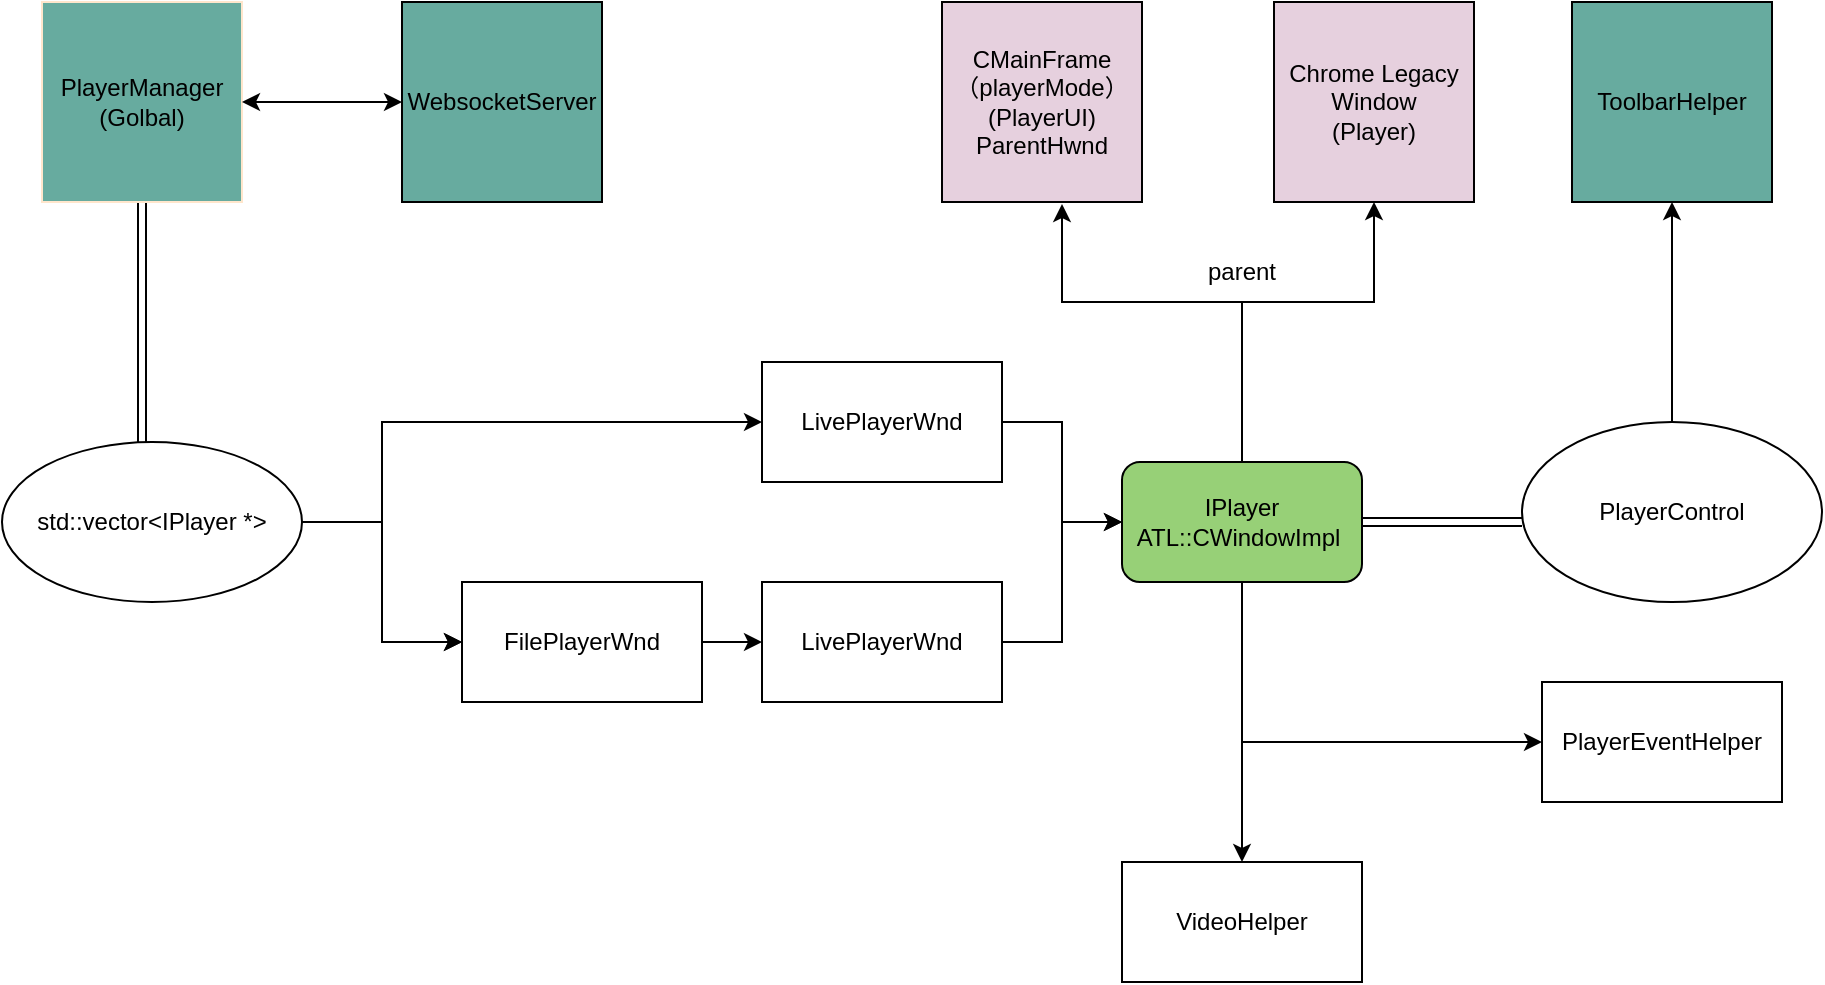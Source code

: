 <mxfile version="26.2.14">
  <diagram name="第 1 页" id="tOgoO4D5vRtlMnHQdVaz">
    <mxGraphModel dx="1426" dy="751" grid="1" gridSize="10" guides="1" tooltips="1" connect="1" arrows="1" fold="1" page="1" pageScale="1" pageWidth="827" pageHeight="1169" math="0" shadow="0">
      <root>
        <mxCell id="0" />
        <mxCell id="1" parent="0" />
        <mxCell id="REG8_7wBMsoRXyQNgOD0-12" style="edgeStyle=orthogonalEdgeStyle;rounded=0;orthogonalLoop=1;jettySize=auto;html=1;shape=link;" edge="1" parent="1" source="REG8_7wBMsoRXyQNgOD0-1" target="REG8_7wBMsoRXyQNgOD0-3">
          <mxGeometry relative="1" as="geometry">
            <Array as="points">
              <mxPoint x="80" y="200" />
              <mxPoint x="80" y="200" />
            </Array>
          </mxGeometry>
        </mxCell>
        <mxCell id="REG8_7wBMsoRXyQNgOD0-1" value="PlayerManager&lt;div&gt;(Golbal&lt;span style=&quot;background-color: transparent; color: light-dark(rgb(0, 0, 0), rgb(255, 255, 255));&quot;&gt;)&lt;/span&gt;&lt;/div&gt;" style="whiteSpace=wrap;html=1;aspect=fixed;strokeColor=#FFE6CC;fillColor=#67AB9F;" vertex="1" parent="1">
          <mxGeometry x="30" y="10" width="100" height="100" as="geometry" />
        </mxCell>
        <mxCell id="REG8_7wBMsoRXyQNgOD0-13" value="" style="edgeStyle=orthogonalEdgeStyle;rounded=0;orthogonalLoop=1;jettySize=auto;html=1;" edge="1" parent="1" source="REG8_7wBMsoRXyQNgOD0-3" target="REG8_7wBMsoRXyQNgOD0-7">
          <mxGeometry relative="1" as="geometry" />
        </mxCell>
        <mxCell id="REG8_7wBMsoRXyQNgOD0-14" value="" style="edgeStyle=orthogonalEdgeStyle;rounded=0;orthogonalLoop=1;jettySize=auto;html=1;" edge="1" parent="1" source="REG8_7wBMsoRXyQNgOD0-3" target="REG8_7wBMsoRXyQNgOD0-7">
          <mxGeometry relative="1" as="geometry" />
        </mxCell>
        <mxCell id="REG8_7wBMsoRXyQNgOD0-16" style="edgeStyle=orthogonalEdgeStyle;rounded=0;orthogonalLoop=1;jettySize=auto;html=1;" edge="1" parent="1" source="REG8_7wBMsoRXyQNgOD0-3" target="REG8_7wBMsoRXyQNgOD0-6">
          <mxGeometry relative="1" as="geometry">
            <Array as="points">
              <mxPoint x="200" y="270" />
              <mxPoint x="200" y="220" />
            </Array>
          </mxGeometry>
        </mxCell>
        <mxCell id="REG8_7wBMsoRXyQNgOD0-3" value="std::vector&amp;lt;IPlayer *&amp;gt;" style="ellipse;whiteSpace=wrap;html=1;" vertex="1" parent="1">
          <mxGeometry x="10" y="230" width="150" height="80" as="geometry" />
        </mxCell>
        <mxCell id="REG8_7wBMsoRXyQNgOD0-21" value="" style="edgeStyle=orthogonalEdgeStyle;rounded=0;orthogonalLoop=1;jettySize=auto;html=1;" edge="1" parent="1" source="REG8_7wBMsoRXyQNgOD0-4" target="REG8_7wBMsoRXyQNgOD0-20">
          <mxGeometry relative="1" as="geometry">
            <Array as="points">
              <mxPoint x="630" y="160" />
              <mxPoint x="696" y="160" />
            </Array>
          </mxGeometry>
        </mxCell>
        <mxCell id="REG8_7wBMsoRXyQNgOD0-45" value="" style="edgeStyle=orthogonalEdgeStyle;rounded=0;orthogonalLoop=1;jettySize=auto;html=1;shape=link;" edge="1" parent="1" source="REG8_7wBMsoRXyQNgOD0-4">
          <mxGeometry relative="1" as="geometry">
            <mxPoint x="770" y="270" as="targetPoint" />
          </mxGeometry>
        </mxCell>
        <mxCell id="REG8_7wBMsoRXyQNgOD0-56" style="edgeStyle=orthogonalEdgeStyle;rounded=0;orthogonalLoop=1;jettySize=auto;html=1;entryX=0;entryY=0.5;entryDx=0;entryDy=0;" edge="1" parent="1" source="REG8_7wBMsoRXyQNgOD0-4" target="REG8_7wBMsoRXyQNgOD0-54">
          <mxGeometry relative="1" as="geometry">
            <Array as="points">
              <mxPoint x="630" y="380" />
            </Array>
          </mxGeometry>
        </mxCell>
        <mxCell id="REG8_7wBMsoRXyQNgOD0-57" style="edgeStyle=orthogonalEdgeStyle;rounded=0;orthogonalLoop=1;jettySize=auto;html=1;" edge="1" parent="1" source="REG8_7wBMsoRXyQNgOD0-4" target="REG8_7wBMsoRXyQNgOD0-52">
          <mxGeometry relative="1" as="geometry" />
        </mxCell>
        <mxCell id="REG8_7wBMsoRXyQNgOD0-4" value="IPlayer&lt;div&gt;ATL::CWindowImpl&amp;nbsp;&lt;/div&gt;" style="rounded=1;whiteSpace=wrap;html=1;fillColor=#97D077;" vertex="1" parent="1">
          <mxGeometry x="570" y="240" width="120" height="60" as="geometry" />
        </mxCell>
        <mxCell id="REG8_7wBMsoRXyQNgOD0-37" value="" style="edgeStyle=orthogonalEdgeStyle;rounded=0;orthogonalLoop=1;jettySize=auto;html=1;" edge="1" parent="1" source="REG8_7wBMsoRXyQNgOD0-6" target="REG8_7wBMsoRXyQNgOD0-4">
          <mxGeometry relative="1" as="geometry" />
        </mxCell>
        <mxCell id="REG8_7wBMsoRXyQNgOD0-6" value="LivePlayerWnd" style="rounded=0;whiteSpace=wrap;html=1;" vertex="1" parent="1">
          <mxGeometry x="390" y="190" width="120" height="60" as="geometry" />
        </mxCell>
        <mxCell id="REG8_7wBMsoRXyQNgOD0-30" value="" style="edgeStyle=orthogonalEdgeStyle;rounded=0;orthogonalLoop=1;jettySize=auto;html=1;" edge="1" parent="1" source="REG8_7wBMsoRXyQNgOD0-7">
          <mxGeometry relative="1" as="geometry">
            <mxPoint x="390" y="330" as="targetPoint" />
          </mxGeometry>
        </mxCell>
        <mxCell id="REG8_7wBMsoRXyQNgOD0-7" value="FilePlayerWnd" style="rounded=0;whiteSpace=wrap;html=1;" vertex="1" parent="1">
          <mxGeometry x="240" y="300" width="120" height="60" as="geometry" />
        </mxCell>
        <mxCell id="REG8_7wBMsoRXyQNgOD0-17" value="WebsocketServer" style="whiteSpace=wrap;html=1;aspect=fixed;fillColor=#67AB9F;" vertex="1" parent="1">
          <mxGeometry x="210" y="10" width="100" height="100" as="geometry" />
        </mxCell>
        <mxCell id="REG8_7wBMsoRXyQNgOD0-18" value="" style="endArrow=classic;startArrow=classic;html=1;rounded=0;exitX=1;exitY=0.5;exitDx=0;exitDy=0;" edge="1" parent="1" source="REG8_7wBMsoRXyQNgOD0-1">
          <mxGeometry width="50" height="50" relative="1" as="geometry">
            <mxPoint x="160" y="110" as="sourcePoint" />
            <mxPoint x="210" y="60" as="targetPoint" />
            <Array as="points" />
          </mxGeometry>
        </mxCell>
        <mxCell id="REG8_7wBMsoRXyQNgOD0-19" value="CMainFrame&lt;div&gt;（playerMode）&lt;/div&gt;&lt;div&gt;(PlayerUI)&lt;/div&gt;&lt;div&gt;ParentHwnd&lt;/div&gt;" style="whiteSpace=wrap;html=1;aspect=fixed;fillColor=#E6D0DE;" vertex="1" parent="1">
          <mxGeometry x="480" y="10" width="100" height="100" as="geometry" />
        </mxCell>
        <mxCell id="REG8_7wBMsoRXyQNgOD0-20" value="Chrome Legacy Window&lt;div&gt;(Player)&lt;/div&gt;" style="whiteSpace=wrap;html=1;aspect=fixed;fillColor=#E6D0DE;" vertex="1" parent="1">
          <mxGeometry x="646" y="10" width="100" height="100" as="geometry" />
        </mxCell>
        <mxCell id="REG8_7wBMsoRXyQNgOD0-24" value="parent" style="text;html=1;align=center;verticalAlign=middle;whiteSpace=wrap;rounded=0;" vertex="1" parent="1">
          <mxGeometry x="600" y="130" width="60" height="30" as="geometry" />
        </mxCell>
        <mxCell id="REG8_7wBMsoRXyQNgOD0-29" style="edgeStyle=orthogonalEdgeStyle;rounded=0;orthogonalLoop=1;jettySize=auto;html=1;entryX=0.6;entryY=1.01;entryDx=0;entryDy=0;entryPerimeter=0;" edge="1" parent="1" source="REG8_7wBMsoRXyQNgOD0-4" target="REG8_7wBMsoRXyQNgOD0-19">
          <mxGeometry relative="1" as="geometry">
            <Array as="points">
              <mxPoint x="630" y="160" />
              <mxPoint x="540" y="160" />
            </Array>
          </mxGeometry>
        </mxCell>
        <mxCell id="REG8_7wBMsoRXyQNgOD0-38" value="" style="edgeStyle=orthogonalEdgeStyle;rounded=0;orthogonalLoop=1;jettySize=auto;html=1;" edge="1" parent="1" source="REG8_7wBMsoRXyQNgOD0-36" target="REG8_7wBMsoRXyQNgOD0-4">
          <mxGeometry relative="1" as="geometry" />
        </mxCell>
        <mxCell id="REG8_7wBMsoRXyQNgOD0-36" value="LivePlayerWnd" style="rounded=0;whiteSpace=wrap;html=1;" vertex="1" parent="1">
          <mxGeometry x="390" y="300" width="120" height="60" as="geometry" />
        </mxCell>
        <mxCell id="REG8_7wBMsoRXyQNgOD0-51" style="edgeStyle=orthogonalEdgeStyle;rounded=0;orthogonalLoop=1;jettySize=auto;html=1;entryX=0.5;entryY=1;entryDx=0;entryDy=0;" edge="1" parent="1" source="REG8_7wBMsoRXyQNgOD0-41" target="REG8_7wBMsoRXyQNgOD0-46">
          <mxGeometry relative="1" as="geometry" />
        </mxCell>
        <mxCell id="REG8_7wBMsoRXyQNgOD0-41" value="PlayerControl" style="ellipse;whiteSpace=wrap;html=1;" vertex="1" parent="1">
          <mxGeometry x="770" y="220" width="150" height="90" as="geometry" />
        </mxCell>
        <mxCell id="REG8_7wBMsoRXyQNgOD0-46" value="ToolbarHelper" style="whiteSpace=wrap;html=1;aspect=fixed;fillColor=#67AB9F;" vertex="1" parent="1">
          <mxGeometry x="795" y="10" width="100" height="100" as="geometry" />
        </mxCell>
        <mxCell id="REG8_7wBMsoRXyQNgOD0-52" value="VideoHelper" style="rounded=0;whiteSpace=wrap;html=1;" vertex="1" parent="1">
          <mxGeometry x="570" y="440" width="120" height="60" as="geometry" />
        </mxCell>
        <mxCell id="REG8_7wBMsoRXyQNgOD0-54" value="PlayerEventHelper" style="rounded=0;whiteSpace=wrap;html=1;" vertex="1" parent="1">
          <mxGeometry x="780" y="350" width="120" height="60" as="geometry" />
        </mxCell>
      </root>
    </mxGraphModel>
  </diagram>
</mxfile>

